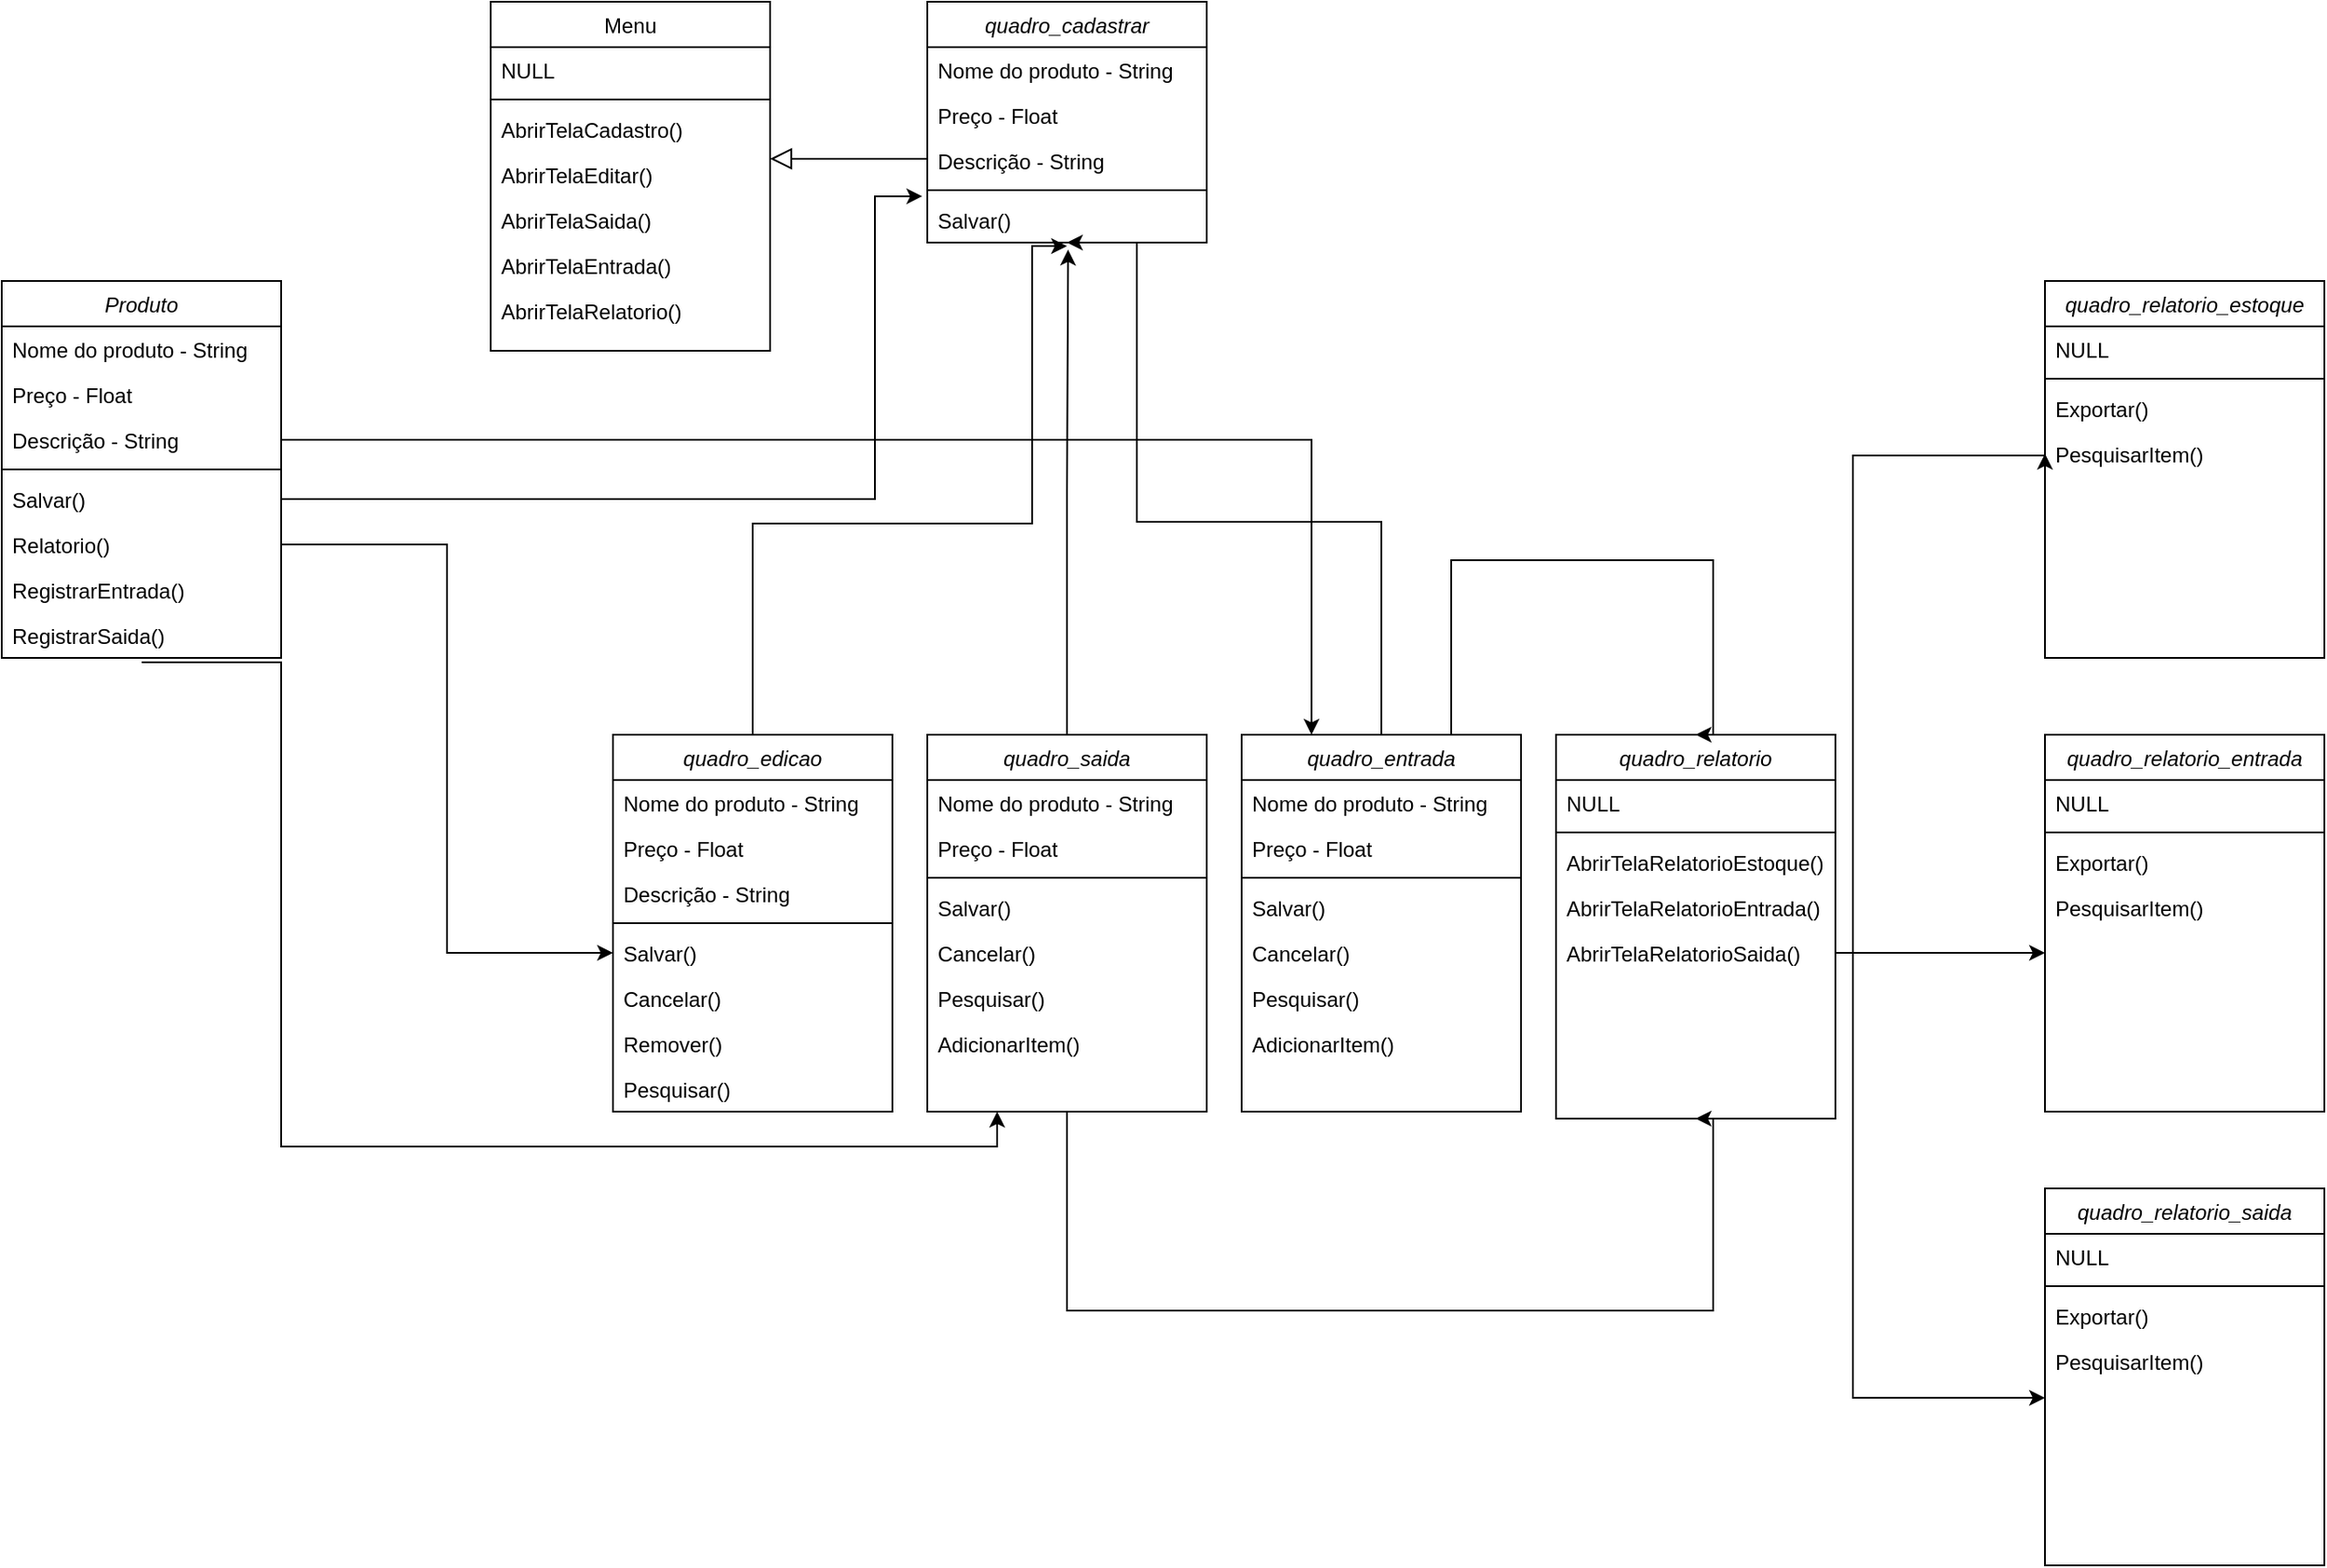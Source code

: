 <mxfile version="26.1.0">
  <diagram id="C5RBs43oDa-KdzZeNtuy" name="Page-1">
    <mxGraphModel dx="2514" dy="925" grid="1" gridSize="10" guides="1" tooltips="1" connect="1" arrows="1" fold="1" page="1" pageScale="1" pageWidth="827" pageHeight="1169" math="0" shadow="0">
      <root>
        <mxCell id="WIyWlLk6GJQsqaUBKTNV-0" />
        <mxCell id="WIyWlLk6GJQsqaUBKTNV-1" parent="WIyWlLk6GJQsqaUBKTNV-0" />
        <mxCell id="zkfFHV4jXpPFQw0GAbJ--12" value="" style="endArrow=block;endSize=10;endFill=0;shadow=0;strokeWidth=1;rounded=0;curved=0;edgeStyle=elbowEdgeStyle;elbow=vertical;exitX=0;exitY=0.5;exitDx=0;exitDy=0;" parent="WIyWlLk6GJQsqaUBKTNV-1" source="QT4u4WGiZuZ-N8iokS7H-8" target="zkfFHV4jXpPFQw0GAbJ--25" edge="1">
          <mxGeometry width="160" relative="1" as="geometry">
            <mxPoint x="430" y="150" as="sourcePoint" />
            <mxPoint x="200" y="310" as="targetPoint" />
            <Array as="points">
              <mxPoint x="420" y="170" />
            </Array>
          </mxGeometry>
        </mxCell>
        <mxCell id="zkfFHV4jXpPFQw0GAbJ--17" value="Menu" style="swimlane;fontStyle=0;align=center;verticalAlign=top;childLayout=stackLayout;horizontal=1;startSize=26;horizontalStack=0;resizeParent=1;resizeLast=0;collapsible=1;marginBottom=0;rounded=0;shadow=0;strokeWidth=1;" parent="WIyWlLk6GJQsqaUBKTNV-1" vertex="1">
          <mxGeometry x="120" y="80" width="160" height="200" as="geometry">
            <mxRectangle x="550" y="140" width="160" height="26" as="alternateBounds" />
          </mxGeometry>
        </mxCell>
        <mxCell id="zkfFHV4jXpPFQw0GAbJ--22" value="NULL" style="text;align=left;verticalAlign=top;spacingLeft=4;spacingRight=4;overflow=hidden;rotatable=0;points=[[0,0.5],[1,0.5]];portConstraint=eastwest;rounded=0;shadow=0;html=0;" parent="zkfFHV4jXpPFQw0GAbJ--17" vertex="1">
          <mxGeometry y="26" width="160" height="26" as="geometry" />
        </mxCell>
        <mxCell id="zkfFHV4jXpPFQw0GAbJ--23" value="" style="line;html=1;strokeWidth=1;align=left;verticalAlign=middle;spacingTop=-1;spacingLeft=3;spacingRight=3;rotatable=0;labelPosition=right;points=[];portConstraint=eastwest;" parent="zkfFHV4jXpPFQw0GAbJ--17" vertex="1">
          <mxGeometry y="52" width="160" height="8" as="geometry" />
        </mxCell>
        <mxCell id="zkfFHV4jXpPFQw0GAbJ--24" value="AbrirTelaCadastro()" style="text;align=left;verticalAlign=top;spacingLeft=4;spacingRight=4;overflow=hidden;rotatable=0;points=[[0,0.5],[1,0.5]];portConstraint=eastwest;" parent="zkfFHV4jXpPFQw0GAbJ--17" vertex="1">
          <mxGeometry y="60" width="160" height="26" as="geometry" />
        </mxCell>
        <mxCell id="zkfFHV4jXpPFQw0GAbJ--25" value="AbrirTelaEditar()" style="text;align=left;verticalAlign=top;spacingLeft=4;spacingRight=4;overflow=hidden;rotatable=0;points=[[0,0.5],[1,0.5]];portConstraint=eastwest;" parent="zkfFHV4jXpPFQw0GAbJ--17" vertex="1">
          <mxGeometry y="86" width="160" height="26" as="geometry" />
        </mxCell>
        <mxCell id="QT4u4WGiZuZ-N8iokS7H-0" value="AbrirTelaSaida()" style="text;align=left;verticalAlign=top;spacingLeft=4;spacingRight=4;overflow=hidden;rotatable=0;points=[[0,0.5],[1,0.5]];portConstraint=eastwest;" vertex="1" parent="zkfFHV4jXpPFQw0GAbJ--17">
          <mxGeometry y="112" width="160" height="26" as="geometry" />
        </mxCell>
        <mxCell id="QT4u4WGiZuZ-N8iokS7H-1" value="AbrirTelaEntrada()" style="text;align=left;verticalAlign=top;spacingLeft=4;spacingRight=4;overflow=hidden;rotatable=0;points=[[0,0.5],[1,0.5]];portConstraint=eastwest;" vertex="1" parent="zkfFHV4jXpPFQw0GAbJ--17">
          <mxGeometry y="138" width="160" height="26" as="geometry" />
        </mxCell>
        <mxCell id="QT4u4WGiZuZ-N8iokS7H-2" value="AbrirTelaRelatorio()" style="text;align=left;verticalAlign=top;spacingLeft=4;spacingRight=4;overflow=hidden;rotatable=0;points=[[0,0.5],[1,0.5]];portConstraint=eastwest;" vertex="1" parent="zkfFHV4jXpPFQw0GAbJ--17">
          <mxGeometry y="164" width="160" height="26" as="geometry" />
        </mxCell>
        <mxCell id="QT4u4WGiZuZ-N8iokS7H-5" value="quadro_cadastrar" style="swimlane;fontStyle=2;align=center;verticalAlign=top;childLayout=stackLayout;horizontal=1;startSize=26;horizontalStack=0;resizeParent=1;resizeLast=0;collapsible=1;marginBottom=0;rounded=0;shadow=0;strokeWidth=1;" vertex="1" parent="WIyWlLk6GJQsqaUBKTNV-1">
          <mxGeometry x="370" y="80" width="160" height="138" as="geometry">
            <mxRectangle x="480" y="80" width="160" height="26" as="alternateBounds" />
          </mxGeometry>
        </mxCell>
        <mxCell id="QT4u4WGiZuZ-N8iokS7H-6" value="Nome do produto - String" style="text;align=left;verticalAlign=top;spacingLeft=4;spacingRight=4;overflow=hidden;rotatable=0;points=[[0,0.5],[1,0.5]];portConstraint=eastwest;" vertex="1" parent="QT4u4WGiZuZ-N8iokS7H-5">
          <mxGeometry y="26" width="160" height="26" as="geometry" />
        </mxCell>
        <mxCell id="QT4u4WGiZuZ-N8iokS7H-7" value="Preço - Float" style="text;align=left;verticalAlign=top;spacingLeft=4;spacingRight=4;overflow=hidden;rotatable=0;points=[[0,0.5],[1,0.5]];portConstraint=eastwest;rounded=0;shadow=0;html=0;" vertex="1" parent="QT4u4WGiZuZ-N8iokS7H-5">
          <mxGeometry y="52" width="160" height="26" as="geometry" />
        </mxCell>
        <mxCell id="QT4u4WGiZuZ-N8iokS7H-8" value="Descrição - String" style="text;align=left;verticalAlign=top;spacingLeft=4;spacingRight=4;overflow=hidden;rotatable=0;points=[[0,0.5],[1,0.5]];portConstraint=eastwest;rounded=0;shadow=0;html=0;" vertex="1" parent="QT4u4WGiZuZ-N8iokS7H-5">
          <mxGeometry y="78" width="160" height="26" as="geometry" />
        </mxCell>
        <mxCell id="QT4u4WGiZuZ-N8iokS7H-9" value="" style="line;html=1;strokeWidth=1;align=left;verticalAlign=middle;spacingTop=-1;spacingLeft=3;spacingRight=3;rotatable=0;labelPosition=right;points=[];portConstraint=eastwest;" vertex="1" parent="QT4u4WGiZuZ-N8iokS7H-5">
          <mxGeometry y="104" width="160" height="8" as="geometry" />
        </mxCell>
        <mxCell id="QT4u4WGiZuZ-N8iokS7H-10" value="Salvar()" style="text;align=left;verticalAlign=top;spacingLeft=4;spacingRight=4;overflow=hidden;rotatable=0;points=[[0,0.5],[1,0.5]];portConstraint=eastwest;" vertex="1" parent="QT4u4WGiZuZ-N8iokS7H-5">
          <mxGeometry y="112" width="160" height="26" as="geometry" />
        </mxCell>
        <mxCell id="QT4u4WGiZuZ-N8iokS7H-11" value="quadro_edicao" style="swimlane;fontStyle=2;align=center;verticalAlign=top;childLayout=stackLayout;horizontal=1;startSize=26;horizontalStack=0;resizeParent=1;resizeLast=0;collapsible=1;marginBottom=0;rounded=0;shadow=0;strokeWidth=1;" vertex="1" parent="WIyWlLk6GJQsqaUBKTNV-1">
          <mxGeometry x="190" y="500" width="160" height="216" as="geometry">
            <mxRectangle x="230" y="140" width="160" height="26" as="alternateBounds" />
          </mxGeometry>
        </mxCell>
        <mxCell id="QT4u4WGiZuZ-N8iokS7H-12" value="Nome do produto - String" style="text;align=left;verticalAlign=top;spacingLeft=4;spacingRight=4;overflow=hidden;rotatable=0;points=[[0,0.5],[1,0.5]];portConstraint=eastwest;" vertex="1" parent="QT4u4WGiZuZ-N8iokS7H-11">
          <mxGeometry y="26" width="160" height="26" as="geometry" />
        </mxCell>
        <mxCell id="QT4u4WGiZuZ-N8iokS7H-13" value="Preço - Float" style="text;align=left;verticalAlign=top;spacingLeft=4;spacingRight=4;overflow=hidden;rotatable=0;points=[[0,0.5],[1,0.5]];portConstraint=eastwest;rounded=0;shadow=0;html=0;" vertex="1" parent="QT4u4WGiZuZ-N8iokS7H-11">
          <mxGeometry y="52" width="160" height="26" as="geometry" />
        </mxCell>
        <mxCell id="QT4u4WGiZuZ-N8iokS7H-14" value="Descrição - String" style="text;align=left;verticalAlign=top;spacingLeft=4;spacingRight=4;overflow=hidden;rotatable=0;points=[[0,0.5],[1,0.5]];portConstraint=eastwest;rounded=0;shadow=0;html=0;" vertex="1" parent="QT4u4WGiZuZ-N8iokS7H-11">
          <mxGeometry y="78" width="160" height="26" as="geometry" />
        </mxCell>
        <mxCell id="QT4u4WGiZuZ-N8iokS7H-15" value="" style="line;html=1;strokeWidth=1;align=left;verticalAlign=middle;spacingTop=-1;spacingLeft=3;spacingRight=3;rotatable=0;labelPosition=right;points=[];portConstraint=eastwest;" vertex="1" parent="QT4u4WGiZuZ-N8iokS7H-11">
          <mxGeometry y="104" width="160" height="8" as="geometry" />
        </mxCell>
        <mxCell id="QT4u4WGiZuZ-N8iokS7H-16" value="Salvar()" style="text;align=left;verticalAlign=top;spacingLeft=4;spacingRight=4;overflow=hidden;rotatable=0;points=[[0,0.5],[1,0.5]];portConstraint=eastwest;" vertex="1" parent="QT4u4WGiZuZ-N8iokS7H-11">
          <mxGeometry y="112" width="160" height="26" as="geometry" />
        </mxCell>
        <mxCell id="QT4u4WGiZuZ-N8iokS7H-29" value="Cancelar()" style="text;align=left;verticalAlign=top;spacingLeft=4;spacingRight=4;overflow=hidden;rotatable=0;points=[[0,0.5],[1,0.5]];portConstraint=eastwest;" vertex="1" parent="QT4u4WGiZuZ-N8iokS7H-11">
          <mxGeometry y="138" width="160" height="26" as="geometry" />
        </mxCell>
        <mxCell id="QT4u4WGiZuZ-N8iokS7H-28" value="Remover()" style="text;align=left;verticalAlign=top;spacingLeft=4;spacingRight=4;overflow=hidden;rotatable=0;points=[[0,0.5],[1,0.5]];portConstraint=eastwest;" vertex="1" parent="QT4u4WGiZuZ-N8iokS7H-11">
          <mxGeometry y="164" width="160" height="26" as="geometry" />
        </mxCell>
        <mxCell id="QT4u4WGiZuZ-N8iokS7H-27" value="Pesquisar()" style="text;align=left;verticalAlign=top;spacingLeft=4;spacingRight=4;overflow=hidden;rotatable=0;points=[[0,0.5],[1,0.5]];portConstraint=eastwest;" vertex="1" parent="QT4u4WGiZuZ-N8iokS7H-11">
          <mxGeometry y="190" width="160" height="26" as="geometry" />
        </mxCell>
        <mxCell id="QT4u4WGiZuZ-N8iokS7H-30" value="quadro_saida" style="swimlane;fontStyle=2;align=center;verticalAlign=top;childLayout=stackLayout;horizontal=1;startSize=26;horizontalStack=0;resizeParent=1;resizeLast=0;collapsible=1;marginBottom=0;rounded=0;shadow=0;strokeWidth=1;" vertex="1" parent="WIyWlLk6GJQsqaUBKTNV-1">
          <mxGeometry x="370" y="500" width="160" height="216" as="geometry">
            <mxRectangle x="230" y="140" width="160" height="26" as="alternateBounds" />
          </mxGeometry>
        </mxCell>
        <mxCell id="QT4u4WGiZuZ-N8iokS7H-31" value="Nome do produto - String" style="text;align=left;verticalAlign=top;spacingLeft=4;spacingRight=4;overflow=hidden;rotatable=0;points=[[0,0.5],[1,0.5]];portConstraint=eastwest;" vertex="1" parent="QT4u4WGiZuZ-N8iokS7H-30">
          <mxGeometry y="26" width="160" height="26" as="geometry" />
        </mxCell>
        <mxCell id="QT4u4WGiZuZ-N8iokS7H-32" value="Preço - Float" style="text;align=left;verticalAlign=top;spacingLeft=4;spacingRight=4;overflow=hidden;rotatable=0;points=[[0,0.5],[1,0.5]];portConstraint=eastwest;rounded=0;shadow=0;html=0;" vertex="1" parent="QT4u4WGiZuZ-N8iokS7H-30">
          <mxGeometry y="52" width="160" height="26" as="geometry" />
        </mxCell>
        <mxCell id="QT4u4WGiZuZ-N8iokS7H-34" value="" style="line;html=1;strokeWidth=1;align=left;verticalAlign=middle;spacingTop=-1;spacingLeft=3;spacingRight=3;rotatable=0;labelPosition=right;points=[];portConstraint=eastwest;" vertex="1" parent="QT4u4WGiZuZ-N8iokS7H-30">
          <mxGeometry y="78" width="160" height="8" as="geometry" />
        </mxCell>
        <mxCell id="QT4u4WGiZuZ-N8iokS7H-35" value="Salvar()" style="text;align=left;verticalAlign=top;spacingLeft=4;spacingRight=4;overflow=hidden;rotatable=0;points=[[0,0.5],[1,0.5]];portConstraint=eastwest;" vertex="1" parent="QT4u4WGiZuZ-N8iokS7H-30">
          <mxGeometry y="86" width="160" height="26" as="geometry" />
        </mxCell>
        <mxCell id="QT4u4WGiZuZ-N8iokS7H-36" value="Cancelar()" style="text;align=left;verticalAlign=top;spacingLeft=4;spacingRight=4;overflow=hidden;rotatable=0;points=[[0,0.5],[1,0.5]];portConstraint=eastwest;" vertex="1" parent="QT4u4WGiZuZ-N8iokS7H-30">
          <mxGeometry y="112" width="160" height="26" as="geometry" />
        </mxCell>
        <mxCell id="QT4u4WGiZuZ-N8iokS7H-38" value="Pesquisar()" style="text;align=left;verticalAlign=top;spacingLeft=4;spacingRight=4;overflow=hidden;rotatable=0;points=[[0,0.5],[1,0.5]];portConstraint=eastwest;" vertex="1" parent="QT4u4WGiZuZ-N8iokS7H-30">
          <mxGeometry y="138" width="160" height="26" as="geometry" />
        </mxCell>
        <mxCell id="QT4u4WGiZuZ-N8iokS7H-41" value="AdicionarItem()" style="text;align=left;verticalAlign=top;spacingLeft=4;spacingRight=4;overflow=hidden;rotatable=0;points=[[0,0.5],[1,0.5]];portConstraint=eastwest;" vertex="1" parent="QT4u4WGiZuZ-N8iokS7H-30">
          <mxGeometry y="164" width="160" height="26" as="geometry" />
        </mxCell>
        <mxCell id="QT4u4WGiZuZ-N8iokS7H-42" value="quadro_entrada" style="swimlane;fontStyle=2;align=center;verticalAlign=top;childLayout=stackLayout;horizontal=1;startSize=26;horizontalStack=0;resizeParent=1;resizeLast=0;collapsible=1;marginBottom=0;rounded=0;shadow=0;strokeWidth=1;" vertex="1" parent="WIyWlLk6GJQsqaUBKTNV-1">
          <mxGeometry x="550" y="500" width="160" height="216" as="geometry">
            <mxRectangle x="230" y="140" width="160" height="26" as="alternateBounds" />
          </mxGeometry>
        </mxCell>
        <mxCell id="QT4u4WGiZuZ-N8iokS7H-43" value="Nome do produto - String" style="text;align=left;verticalAlign=top;spacingLeft=4;spacingRight=4;overflow=hidden;rotatable=0;points=[[0,0.5],[1,0.5]];portConstraint=eastwest;" vertex="1" parent="QT4u4WGiZuZ-N8iokS7H-42">
          <mxGeometry y="26" width="160" height="26" as="geometry" />
        </mxCell>
        <mxCell id="QT4u4WGiZuZ-N8iokS7H-44" value="Preço - Float" style="text;align=left;verticalAlign=top;spacingLeft=4;spacingRight=4;overflow=hidden;rotatable=0;points=[[0,0.5],[1,0.5]];portConstraint=eastwest;rounded=0;shadow=0;html=0;" vertex="1" parent="QT4u4WGiZuZ-N8iokS7H-42">
          <mxGeometry y="52" width="160" height="26" as="geometry" />
        </mxCell>
        <mxCell id="QT4u4WGiZuZ-N8iokS7H-45" value="" style="line;html=1;strokeWidth=1;align=left;verticalAlign=middle;spacingTop=-1;spacingLeft=3;spacingRight=3;rotatable=0;labelPosition=right;points=[];portConstraint=eastwest;" vertex="1" parent="QT4u4WGiZuZ-N8iokS7H-42">
          <mxGeometry y="78" width="160" height="8" as="geometry" />
        </mxCell>
        <mxCell id="QT4u4WGiZuZ-N8iokS7H-46" value="Salvar()" style="text;align=left;verticalAlign=top;spacingLeft=4;spacingRight=4;overflow=hidden;rotatable=0;points=[[0,0.5],[1,0.5]];portConstraint=eastwest;" vertex="1" parent="QT4u4WGiZuZ-N8iokS7H-42">
          <mxGeometry y="86" width="160" height="26" as="geometry" />
        </mxCell>
        <mxCell id="QT4u4WGiZuZ-N8iokS7H-47" value="Cancelar()" style="text;align=left;verticalAlign=top;spacingLeft=4;spacingRight=4;overflow=hidden;rotatable=0;points=[[0,0.5],[1,0.5]];portConstraint=eastwest;" vertex="1" parent="QT4u4WGiZuZ-N8iokS7H-42">
          <mxGeometry y="112" width="160" height="26" as="geometry" />
        </mxCell>
        <mxCell id="QT4u4WGiZuZ-N8iokS7H-48" value="Pesquisar()" style="text;align=left;verticalAlign=top;spacingLeft=4;spacingRight=4;overflow=hidden;rotatable=0;points=[[0,0.5],[1,0.5]];portConstraint=eastwest;" vertex="1" parent="QT4u4WGiZuZ-N8iokS7H-42">
          <mxGeometry y="138" width="160" height="26" as="geometry" />
        </mxCell>
        <mxCell id="QT4u4WGiZuZ-N8iokS7H-49" value="AdicionarItem()" style="text;align=left;verticalAlign=top;spacingLeft=4;spacingRight=4;overflow=hidden;rotatable=0;points=[[0,0.5],[1,0.5]];portConstraint=eastwest;" vertex="1" parent="QT4u4WGiZuZ-N8iokS7H-42">
          <mxGeometry y="164" width="160" height="26" as="geometry" />
        </mxCell>
        <mxCell id="QT4u4WGiZuZ-N8iokS7H-82" style="edgeStyle=orthogonalEdgeStyle;rounded=0;orthogonalLoop=1;jettySize=auto;html=1;" edge="1" parent="WIyWlLk6GJQsqaUBKTNV-1">
          <mxGeometry relative="1" as="geometry">
            <mxPoint x="899.999" y="620" as="sourcePoint" />
            <mxPoint x="1010" y="880" as="targetPoint" />
            <Array as="points">
              <mxPoint x="900" y="880" />
            </Array>
          </mxGeometry>
        </mxCell>
        <mxCell id="QT4u4WGiZuZ-N8iokS7H-83" style="edgeStyle=orthogonalEdgeStyle;rounded=0;orthogonalLoop=1;jettySize=auto;html=1;exitX=1;exitY=0.5;exitDx=0;exitDy=0;entryX=0;entryY=0.5;entryDx=0;entryDy=0;" edge="1" parent="WIyWlLk6GJQsqaUBKTNV-1" source="QT4u4WGiZuZ-N8iokS7H-59" target="QT4u4WGiZuZ-N8iokS7H-84">
          <mxGeometry relative="1" as="geometry">
            <mxPoint x="900" y="622" as="sourcePoint" />
            <mxPoint x="1100" y="470" as="targetPoint" />
            <Array as="points">
              <mxPoint x="900" y="625" />
              <mxPoint x="900" y="340" />
              <mxPoint x="1010" y="340" />
            </Array>
          </mxGeometry>
        </mxCell>
        <mxCell id="QT4u4WGiZuZ-N8iokS7H-52" value="quadro_relatorio" style="swimlane;fontStyle=2;align=center;verticalAlign=top;childLayout=stackLayout;horizontal=1;startSize=26;horizontalStack=0;resizeParent=1;resizeLast=0;collapsible=1;marginBottom=0;rounded=0;shadow=0;strokeWidth=1;" vertex="1" parent="WIyWlLk6GJQsqaUBKTNV-1">
          <mxGeometry x="730" y="500" width="160" height="220" as="geometry">
            <mxRectangle x="230" y="140" width="160" height="26" as="alternateBounds" />
          </mxGeometry>
        </mxCell>
        <mxCell id="QT4u4WGiZuZ-N8iokS7H-54" value="NULL" style="text;align=left;verticalAlign=top;spacingLeft=4;spacingRight=4;overflow=hidden;rotatable=0;points=[[0,0.5],[1,0.5]];portConstraint=eastwest;rounded=0;shadow=0;html=0;" vertex="1" parent="QT4u4WGiZuZ-N8iokS7H-52">
          <mxGeometry y="26" width="160" height="26" as="geometry" />
        </mxCell>
        <mxCell id="QT4u4WGiZuZ-N8iokS7H-55" value="" style="line;html=1;strokeWidth=1;align=left;verticalAlign=middle;spacingTop=-1;spacingLeft=3;spacingRight=3;rotatable=0;labelPosition=right;points=[];portConstraint=eastwest;" vertex="1" parent="QT4u4WGiZuZ-N8iokS7H-52">
          <mxGeometry y="52" width="160" height="8" as="geometry" />
        </mxCell>
        <mxCell id="QT4u4WGiZuZ-N8iokS7H-56" value="AbrirTelaRelatorioEstoque()" style="text;align=left;verticalAlign=top;spacingLeft=4;spacingRight=4;overflow=hidden;rotatable=0;points=[[0,0.5],[1,0.5]];portConstraint=eastwest;" vertex="1" parent="QT4u4WGiZuZ-N8iokS7H-52">
          <mxGeometry y="60" width="160" height="26" as="geometry" />
        </mxCell>
        <mxCell id="QT4u4WGiZuZ-N8iokS7H-58" value="AbrirTelaRelatorioEntrada()" style="text;align=left;verticalAlign=top;spacingLeft=4;spacingRight=4;overflow=hidden;rotatable=0;points=[[0,0.5],[1,0.5]];portConstraint=eastwest;" vertex="1" parent="QT4u4WGiZuZ-N8iokS7H-52">
          <mxGeometry y="86" width="160" height="26" as="geometry" />
        </mxCell>
        <mxCell id="QT4u4WGiZuZ-N8iokS7H-60" style="edgeStyle=orthogonalEdgeStyle;rounded=0;orthogonalLoop=1;jettySize=auto;html=1;" edge="1" parent="QT4u4WGiZuZ-N8iokS7H-52" source="QT4u4WGiZuZ-N8iokS7H-59">
          <mxGeometry relative="1" as="geometry">
            <mxPoint x="280" y="125" as="targetPoint" />
          </mxGeometry>
        </mxCell>
        <mxCell id="QT4u4WGiZuZ-N8iokS7H-59" value="AbrirTelaRelatorioSaida()" style="text;align=left;verticalAlign=top;spacingLeft=4;spacingRight=4;overflow=hidden;rotatable=0;points=[[0,0.5],[1,0.5]];portConstraint=eastwest;" vertex="1" parent="QT4u4WGiZuZ-N8iokS7H-52">
          <mxGeometry y="112" width="160" height="26" as="geometry" />
        </mxCell>
        <mxCell id="QT4u4WGiZuZ-N8iokS7H-61" value="quadro_relatorio_entrada" style="swimlane;fontStyle=2;align=center;verticalAlign=top;childLayout=stackLayout;horizontal=1;startSize=26;horizontalStack=0;resizeParent=1;resizeLast=0;collapsible=1;marginBottom=0;rounded=0;shadow=0;strokeWidth=1;" vertex="1" parent="WIyWlLk6GJQsqaUBKTNV-1">
          <mxGeometry x="1010" y="500" width="160" height="216" as="geometry">
            <mxRectangle x="230" y="140" width="160" height="26" as="alternateBounds" />
          </mxGeometry>
        </mxCell>
        <mxCell id="QT4u4WGiZuZ-N8iokS7H-62" value="NULL" style="text;align=left;verticalAlign=top;spacingLeft=4;spacingRight=4;overflow=hidden;rotatable=0;points=[[0,0.5],[1,0.5]];portConstraint=eastwest;rounded=0;shadow=0;html=0;" vertex="1" parent="QT4u4WGiZuZ-N8iokS7H-61">
          <mxGeometry y="26" width="160" height="26" as="geometry" />
        </mxCell>
        <mxCell id="QT4u4WGiZuZ-N8iokS7H-63" value="" style="line;html=1;strokeWidth=1;align=left;verticalAlign=middle;spacingTop=-1;spacingLeft=3;spacingRight=3;rotatable=0;labelPosition=right;points=[];portConstraint=eastwest;" vertex="1" parent="QT4u4WGiZuZ-N8iokS7H-61">
          <mxGeometry y="52" width="160" height="8" as="geometry" />
        </mxCell>
        <mxCell id="QT4u4WGiZuZ-N8iokS7H-64" value="Exportar()" style="text;align=left;verticalAlign=top;spacingLeft=4;spacingRight=4;overflow=hidden;rotatable=0;points=[[0,0.5],[1,0.5]];portConstraint=eastwest;" vertex="1" parent="QT4u4WGiZuZ-N8iokS7H-61">
          <mxGeometry y="60" width="160" height="26" as="geometry" />
        </mxCell>
        <mxCell id="QT4u4WGiZuZ-N8iokS7H-85" value="PesquisarItem()" style="text;align=left;verticalAlign=top;spacingLeft=4;spacingRight=4;overflow=hidden;rotatable=0;points=[[0,0.5],[1,0.5]];portConstraint=eastwest;" vertex="1" parent="QT4u4WGiZuZ-N8iokS7H-61">
          <mxGeometry y="86" width="160" height="26" as="geometry" />
        </mxCell>
        <mxCell id="QT4u4WGiZuZ-N8iokS7H-68" value="quadro_relatorio_estoque" style="swimlane;fontStyle=2;align=center;verticalAlign=top;childLayout=stackLayout;horizontal=1;startSize=26;horizontalStack=0;resizeParent=1;resizeLast=0;collapsible=1;marginBottom=0;rounded=0;shadow=0;strokeWidth=1;" vertex="1" parent="WIyWlLk6GJQsqaUBKTNV-1">
          <mxGeometry x="1010" y="240" width="160" height="216" as="geometry">
            <mxRectangle x="230" y="140" width="160" height="26" as="alternateBounds" />
          </mxGeometry>
        </mxCell>
        <mxCell id="QT4u4WGiZuZ-N8iokS7H-69" value="NULL" style="text;align=left;verticalAlign=top;spacingLeft=4;spacingRight=4;overflow=hidden;rotatable=0;points=[[0,0.5],[1,0.5]];portConstraint=eastwest;rounded=0;shadow=0;html=0;" vertex="1" parent="QT4u4WGiZuZ-N8iokS7H-68">
          <mxGeometry y="26" width="160" height="26" as="geometry" />
        </mxCell>
        <mxCell id="QT4u4WGiZuZ-N8iokS7H-70" value="" style="line;html=1;strokeWidth=1;align=left;verticalAlign=middle;spacingTop=-1;spacingLeft=3;spacingRight=3;rotatable=0;labelPosition=right;points=[];portConstraint=eastwest;" vertex="1" parent="QT4u4WGiZuZ-N8iokS7H-68">
          <mxGeometry y="52" width="160" height="8" as="geometry" />
        </mxCell>
        <mxCell id="QT4u4WGiZuZ-N8iokS7H-71" value="Exportar()" style="text;align=left;verticalAlign=top;spacingLeft=4;spacingRight=4;overflow=hidden;rotatable=0;points=[[0,0.5],[1,0.5]];portConstraint=eastwest;" vertex="1" parent="QT4u4WGiZuZ-N8iokS7H-68">
          <mxGeometry y="60" width="160" height="26" as="geometry" />
        </mxCell>
        <mxCell id="QT4u4WGiZuZ-N8iokS7H-84" value="PesquisarItem()" style="text;align=left;verticalAlign=top;spacingLeft=4;spacingRight=4;overflow=hidden;rotatable=0;points=[[0,0.5],[1,0.5]];portConstraint=eastwest;" vertex="1" parent="QT4u4WGiZuZ-N8iokS7H-68">
          <mxGeometry y="86" width="160" height="26" as="geometry" />
        </mxCell>
        <mxCell id="QT4u4WGiZuZ-N8iokS7H-75" value="quadro_relatorio_saida" style="swimlane;fontStyle=2;align=center;verticalAlign=top;childLayout=stackLayout;horizontal=1;startSize=26;horizontalStack=0;resizeParent=1;resizeLast=0;collapsible=1;marginBottom=0;rounded=0;shadow=0;strokeWidth=1;" vertex="1" parent="WIyWlLk6GJQsqaUBKTNV-1">
          <mxGeometry x="1010" y="760" width="160" height="216" as="geometry">
            <mxRectangle x="230" y="140" width="160" height="26" as="alternateBounds" />
          </mxGeometry>
        </mxCell>
        <mxCell id="QT4u4WGiZuZ-N8iokS7H-76" value="NULL" style="text;align=left;verticalAlign=top;spacingLeft=4;spacingRight=4;overflow=hidden;rotatable=0;points=[[0,0.5],[1,0.5]];portConstraint=eastwest;rounded=0;shadow=0;html=0;" vertex="1" parent="QT4u4WGiZuZ-N8iokS7H-75">
          <mxGeometry y="26" width="160" height="26" as="geometry" />
        </mxCell>
        <mxCell id="QT4u4WGiZuZ-N8iokS7H-77" value="" style="line;html=1;strokeWidth=1;align=left;verticalAlign=middle;spacingTop=-1;spacingLeft=3;spacingRight=3;rotatable=0;labelPosition=right;points=[];portConstraint=eastwest;" vertex="1" parent="QT4u4WGiZuZ-N8iokS7H-75">
          <mxGeometry y="52" width="160" height="8" as="geometry" />
        </mxCell>
        <mxCell id="QT4u4WGiZuZ-N8iokS7H-78" value="Exportar()" style="text;align=left;verticalAlign=top;spacingLeft=4;spacingRight=4;overflow=hidden;rotatable=0;points=[[0,0.5],[1,0.5]];portConstraint=eastwest;" vertex="1" parent="QT4u4WGiZuZ-N8iokS7H-75">
          <mxGeometry y="60" width="160" height="26" as="geometry" />
        </mxCell>
        <mxCell id="QT4u4WGiZuZ-N8iokS7H-86" value="PesquisarItem()" style="text;align=left;verticalAlign=top;spacingLeft=4;spacingRight=4;overflow=hidden;rotatable=0;points=[[0,0.5],[1,0.5]];portConstraint=eastwest;" vertex="1" parent="QT4u4WGiZuZ-N8iokS7H-75">
          <mxGeometry y="86" width="160" height="26" as="geometry" />
        </mxCell>
        <mxCell id="QT4u4WGiZuZ-N8iokS7H-87" style="edgeStyle=orthogonalEdgeStyle;rounded=0;orthogonalLoop=1;jettySize=auto;html=1;exitX=0.5;exitY=0;exitDx=0;exitDy=0;entryX=0.504;entryY=1.156;entryDx=0;entryDy=0;entryPerimeter=0;" edge="1" parent="WIyWlLk6GJQsqaUBKTNV-1" source="QT4u4WGiZuZ-N8iokS7H-30" target="QT4u4WGiZuZ-N8iokS7H-10">
          <mxGeometry relative="1" as="geometry">
            <mxPoint x="370" y="310" as="targetPoint" />
            <Array as="points">
              <mxPoint x="450" y="360" />
              <mxPoint x="451" y="360" />
            </Array>
          </mxGeometry>
        </mxCell>
        <mxCell id="QT4u4WGiZuZ-N8iokS7H-89" style="edgeStyle=orthogonalEdgeStyle;rounded=0;orthogonalLoop=1;jettySize=auto;html=1;exitX=0.5;exitY=0;exitDx=0;exitDy=0;" edge="1" parent="WIyWlLk6GJQsqaUBKTNV-1" source="QT4u4WGiZuZ-N8iokS7H-42">
          <mxGeometry relative="1" as="geometry">
            <mxPoint x="630" y="488" as="sourcePoint" />
            <mxPoint x="450" y="218" as="targetPoint" />
            <Array as="points">
              <mxPoint x="630" y="378" />
              <mxPoint x="490" y="378" />
              <mxPoint x="490" y="218" />
            </Array>
          </mxGeometry>
        </mxCell>
        <mxCell id="QT4u4WGiZuZ-N8iokS7H-90" style="edgeStyle=orthogonalEdgeStyle;rounded=0;orthogonalLoop=1;jettySize=auto;html=1;exitX=0.5;exitY=0;exitDx=0;exitDy=0;entryX=0.5;entryY=1.077;entryDx=0;entryDy=0;entryPerimeter=0;" edge="1" parent="WIyWlLk6GJQsqaUBKTNV-1" source="QT4u4WGiZuZ-N8iokS7H-11" target="QT4u4WGiZuZ-N8iokS7H-10">
          <mxGeometry relative="1" as="geometry">
            <mxPoint x="470" y="520" as="sourcePoint" />
            <mxPoint x="471" y="242" as="targetPoint" />
            <Array as="points">
              <mxPoint x="270" y="379" />
              <mxPoint x="430" y="379" />
              <mxPoint x="430" y="220" />
            </Array>
          </mxGeometry>
        </mxCell>
        <mxCell id="QT4u4WGiZuZ-N8iokS7H-92" style="edgeStyle=orthogonalEdgeStyle;rounded=0;orthogonalLoop=1;jettySize=auto;html=1;exitX=0.5;exitY=1;exitDx=0;exitDy=0;" edge="1" parent="WIyWlLk6GJQsqaUBKTNV-1" source="QT4u4WGiZuZ-N8iokS7H-30">
          <mxGeometry relative="1" as="geometry">
            <mxPoint x="800" y="800" as="sourcePoint" />
            <mxPoint x="810" y="720" as="targetPoint" />
            <Array as="points">
              <mxPoint x="450" y="830" />
              <mxPoint x="820" y="830" />
              <mxPoint x="820" y="720" />
            </Array>
          </mxGeometry>
        </mxCell>
        <mxCell id="QT4u4WGiZuZ-N8iokS7H-93" style="edgeStyle=orthogonalEdgeStyle;rounded=0;orthogonalLoop=1;jettySize=auto;html=1;exitX=0.75;exitY=0;exitDx=0;exitDy=0;entryX=0.5;entryY=0;entryDx=0;entryDy=0;" edge="1" parent="WIyWlLk6GJQsqaUBKTNV-1" source="QT4u4WGiZuZ-N8iokS7H-42" target="QT4u4WGiZuZ-N8iokS7H-52">
          <mxGeometry relative="1" as="geometry">
            <mxPoint x="460" y="726" as="sourcePoint" />
            <mxPoint x="820" y="730" as="targetPoint" />
            <Array as="points">
              <mxPoint x="670" y="400" />
              <mxPoint x="820" y="400" />
              <mxPoint x="820" y="500" />
            </Array>
          </mxGeometry>
        </mxCell>
        <mxCell id="QT4u4WGiZuZ-N8iokS7H-94" value="Produto" style="swimlane;fontStyle=2;align=center;verticalAlign=top;childLayout=stackLayout;horizontal=1;startSize=26;horizontalStack=0;resizeParent=1;resizeLast=0;collapsible=1;marginBottom=0;rounded=0;shadow=0;strokeWidth=1;" vertex="1" parent="WIyWlLk6GJQsqaUBKTNV-1">
          <mxGeometry x="-160" y="240" width="160" height="216" as="geometry">
            <mxRectangle x="230" y="140" width="160" height="26" as="alternateBounds" />
          </mxGeometry>
        </mxCell>
        <mxCell id="QT4u4WGiZuZ-N8iokS7H-95" value="Nome do produto - String" style="text;align=left;verticalAlign=top;spacingLeft=4;spacingRight=4;overflow=hidden;rotatable=0;points=[[0,0.5],[1,0.5]];portConstraint=eastwest;" vertex="1" parent="QT4u4WGiZuZ-N8iokS7H-94">
          <mxGeometry y="26" width="160" height="26" as="geometry" />
        </mxCell>
        <mxCell id="QT4u4WGiZuZ-N8iokS7H-96" value="Preço - Float" style="text;align=left;verticalAlign=top;spacingLeft=4;spacingRight=4;overflow=hidden;rotatable=0;points=[[0,0.5],[1,0.5]];portConstraint=eastwest;rounded=0;shadow=0;html=0;" vertex="1" parent="QT4u4WGiZuZ-N8iokS7H-94">
          <mxGeometry y="52" width="160" height="26" as="geometry" />
        </mxCell>
        <mxCell id="QT4u4WGiZuZ-N8iokS7H-97" value="Descrição - String" style="text;align=left;verticalAlign=top;spacingLeft=4;spacingRight=4;overflow=hidden;rotatable=0;points=[[0,0.5],[1,0.5]];portConstraint=eastwest;rounded=0;shadow=0;html=0;" vertex="1" parent="QT4u4WGiZuZ-N8iokS7H-94">
          <mxGeometry y="78" width="160" height="26" as="geometry" />
        </mxCell>
        <mxCell id="QT4u4WGiZuZ-N8iokS7H-98" value="" style="line;html=1;strokeWidth=1;align=left;verticalAlign=middle;spacingTop=-1;spacingLeft=3;spacingRight=3;rotatable=0;labelPosition=right;points=[];portConstraint=eastwest;" vertex="1" parent="QT4u4WGiZuZ-N8iokS7H-94">
          <mxGeometry y="104" width="160" height="8" as="geometry" />
        </mxCell>
        <mxCell id="QT4u4WGiZuZ-N8iokS7H-99" value="Salvar()" style="text;align=left;verticalAlign=top;spacingLeft=4;spacingRight=4;overflow=hidden;rotatable=0;points=[[0,0.5],[1,0.5]];portConstraint=eastwest;" vertex="1" parent="QT4u4WGiZuZ-N8iokS7H-94">
          <mxGeometry y="112" width="160" height="26" as="geometry" />
        </mxCell>
        <mxCell id="QT4u4WGiZuZ-N8iokS7H-100" value="Relatorio()" style="text;align=left;verticalAlign=top;spacingLeft=4;spacingRight=4;overflow=hidden;rotatable=0;points=[[0,0.5],[1,0.5]];portConstraint=eastwest;" vertex="1" parent="QT4u4WGiZuZ-N8iokS7H-94">
          <mxGeometry y="138" width="160" height="26" as="geometry" />
        </mxCell>
        <mxCell id="QT4u4WGiZuZ-N8iokS7H-101" value="RegistrarEntrada()" style="text;align=left;verticalAlign=top;spacingLeft=4;spacingRight=4;overflow=hidden;rotatable=0;points=[[0,0.5],[1,0.5]];portConstraint=eastwest;" vertex="1" parent="QT4u4WGiZuZ-N8iokS7H-94">
          <mxGeometry y="164" width="160" height="26" as="geometry" />
        </mxCell>
        <mxCell id="QT4u4WGiZuZ-N8iokS7H-102" value="RegistrarSaida()" style="text;align=left;verticalAlign=top;spacingLeft=4;spacingRight=4;overflow=hidden;rotatable=0;points=[[0,0.5],[1,0.5]];portConstraint=eastwest;" vertex="1" parent="QT4u4WGiZuZ-N8iokS7H-94">
          <mxGeometry y="190" width="160" height="26" as="geometry" />
        </mxCell>
        <mxCell id="QT4u4WGiZuZ-N8iokS7H-106" style="edgeStyle=orthogonalEdgeStyle;rounded=0;orthogonalLoop=1;jettySize=auto;html=1;entryX=0.25;entryY=1;entryDx=0;entryDy=0;exitX=0.501;exitY=1.097;exitDx=0;exitDy=0;exitPerimeter=0;" edge="1" parent="WIyWlLk6GJQsqaUBKTNV-1" source="QT4u4WGiZuZ-N8iokS7H-102" target="QT4u4WGiZuZ-N8iokS7H-30">
          <mxGeometry relative="1" as="geometry">
            <mxPoint x="120" y="770" as="targetPoint" />
            <Array as="points">
              <mxPoint y="736" />
              <mxPoint x="410" y="736" />
            </Array>
          </mxGeometry>
        </mxCell>
        <mxCell id="QT4u4WGiZuZ-N8iokS7H-107" style="edgeStyle=orthogonalEdgeStyle;rounded=0;orthogonalLoop=1;jettySize=auto;html=1;entryX=0.25;entryY=0;entryDx=0;entryDy=0;" edge="1" parent="WIyWlLk6GJQsqaUBKTNV-1" source="QT4u4WGiZuZ-N8iokS7H-97" target="QT4u4WGiZuZ-N8iokS7H-42">
          <mxGeometry relative="1" as="geometry" />
        </mxCell>
        <mxCell id="QT4u4WGiZuZ-N8iokS7H-108" style="edgeStyle=orthogonalEdgeStyle;rounded=0;orthogonalLoop=1;jettySize=auto;html=1;exitX=1;exitY=0.5;exitDx=0;exitDy=0;entryX=0;entryY=0.5;entryDx=0;entryDy=0;" edge="1" parent="WIyWlLk6GJQsqaUBKTNV-1" source="QT4u4WGiZuZ-N8iokS7H-100" target="QT4u4WGiZuZ-N8iokS7H-16">
          <mxGeometry relative="1" as="geometry" />
        </mxCell>
        <mxCell id="QT4u4WGiZuZ-N8iokS7H-109" style="edgeStyle=orthogonalEdgeStyle;rounded=0;orthogonalLoop=1;jettySize=auto;html=1;entryX=-0.018;entryY=-0.02;entryDx=0;entryDy=0;entryPerimeter=0;" edge="1" parent="WIyWlLk6GJQsqaUBKTNV-1" source="QT4u4WGiZuZ-N8iokS7H-99" target="QT4u4WGiZuZ-N8iokS7H-10">
          <mxGeometry relative="1" as="geometry">
            <mxPoint x="420" y="220" as="targetPoint" />
            <Array as="points">
              <mxPoint x="340" y="365" />
              <mxPoint x="340" y="191" />
            </Array>
          </mxGeometry>
        </mxCell>
      </root>
    </mxGraphModel>
  </diagram>
</mxfile>
